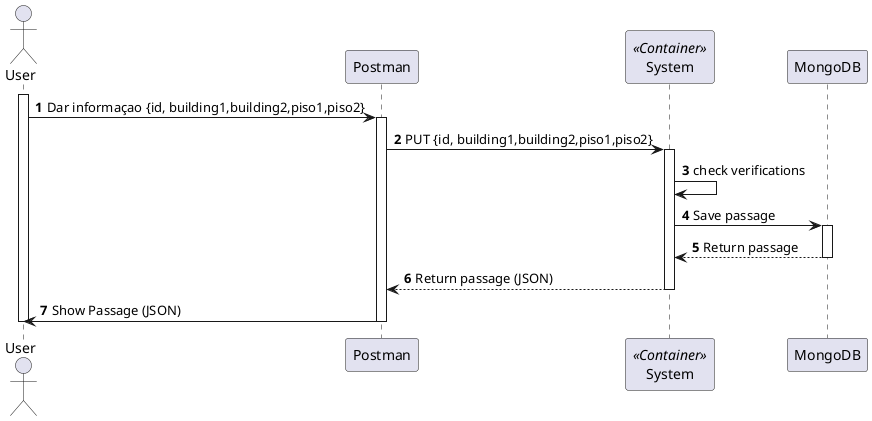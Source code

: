 @startuml
'https://plantuml.com/sequence-diagram

autonumber

actor User
participant Postman
participant System <<Container>>
participant MongoDB

activate User
User -> Postman : Dar informaçao {id, building1,building2,piso1,piso2}
activate Postman
Postman -> System : PUT {id, building1,building2,piso1,piso2}
activate System
System -> System : check verifications
System -> MongoDB : Save passage
activate MongoDB
MongoDB --> System : Return passage
deactivate MongoDB
System --> Postman : Return passage (JSON)
deactivate System
Postman -> User : Show Passage (JSON)
deactivate Postman
deactivate User
@enduml